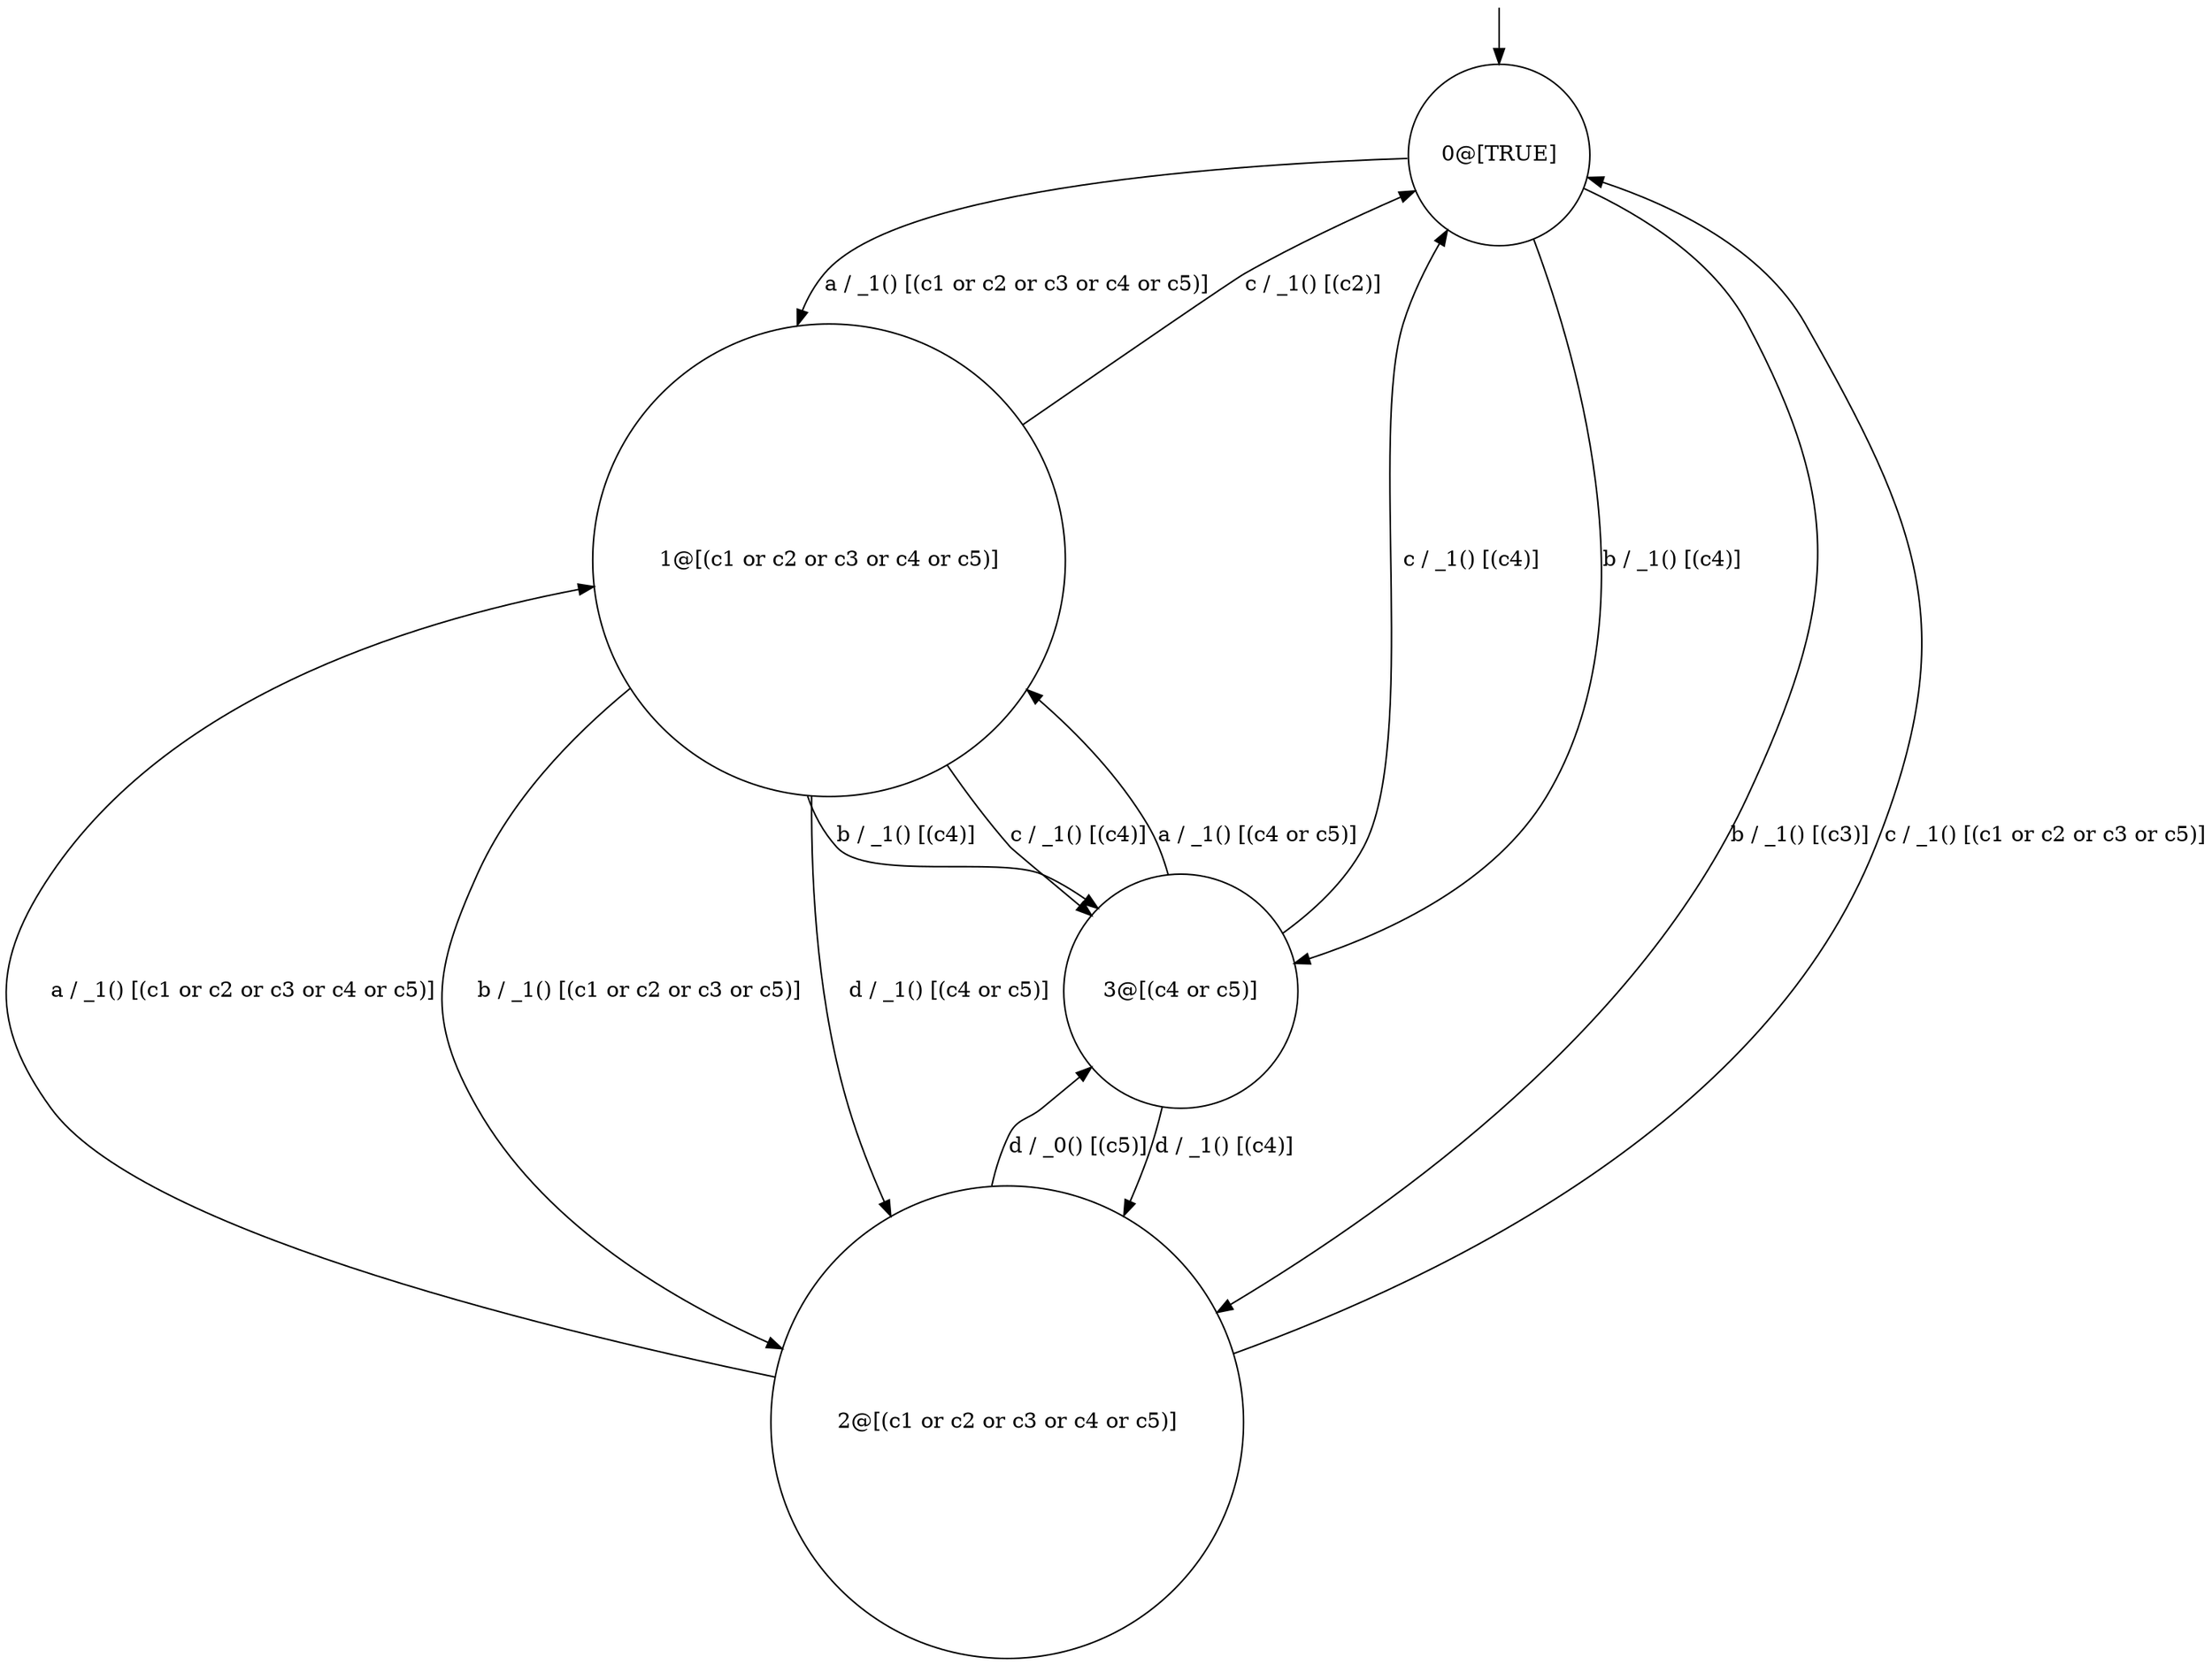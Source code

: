 digraph g {
	edge [lblstyle="above, sloped"];
	s0 [shape="circle" label="0@[TRUE]"];
	s1 [shape="circle" label="1@[(c1 or c2 or c3 or c4 or c5)]"];
	s2 [shape="circle" label="2@[(c1 or c2 or c3 or c4 or c5)]"];
	s3 [shape="circle" label="3@[(c4 or c5)]"];
	s0 -> s1 [label="a / _1() [(c1 or c2 or c3 or c4 or c5)]"];
	s0 -> s2 [label="b / _1() [(c3)]"];
	s0 -> s3 [label="b / _1() [(c4)]"];
	s1 -> s3 [label="b / _1() [(c4)]"];
	s1 -> s2 [label="b / _1() [(c1 or c2 or c3 or c5)]"];
	s1 -> s0 [label="c / _1() [(c2)]"];
	s1 -> s3 [label="c / _1() [(c4)]"];
	s1 -> s2 [label="d / _1() [(c4 or c5)]"];
	s2 -> s1 [label="a / _1() [(c1 or c2 or c3 or c4 or c5)]"];
	s2 -> s0 [label="c / _1() [(c1 or c2 or c3 or c5)]"];
	s2 -> s3 [label="d / _0() [(c5)]"];
	s3 -> s1 [label="a / _1() [(c4 or c5)]"];
	s3 -> s0 [label="c / _1() [(c4)]"];
	s3 -> s2 [label="d / _1() [(c4)]"];
	__start0 [label="" shape="none" width="0" height="0"];
	__start0 -> s0;
}